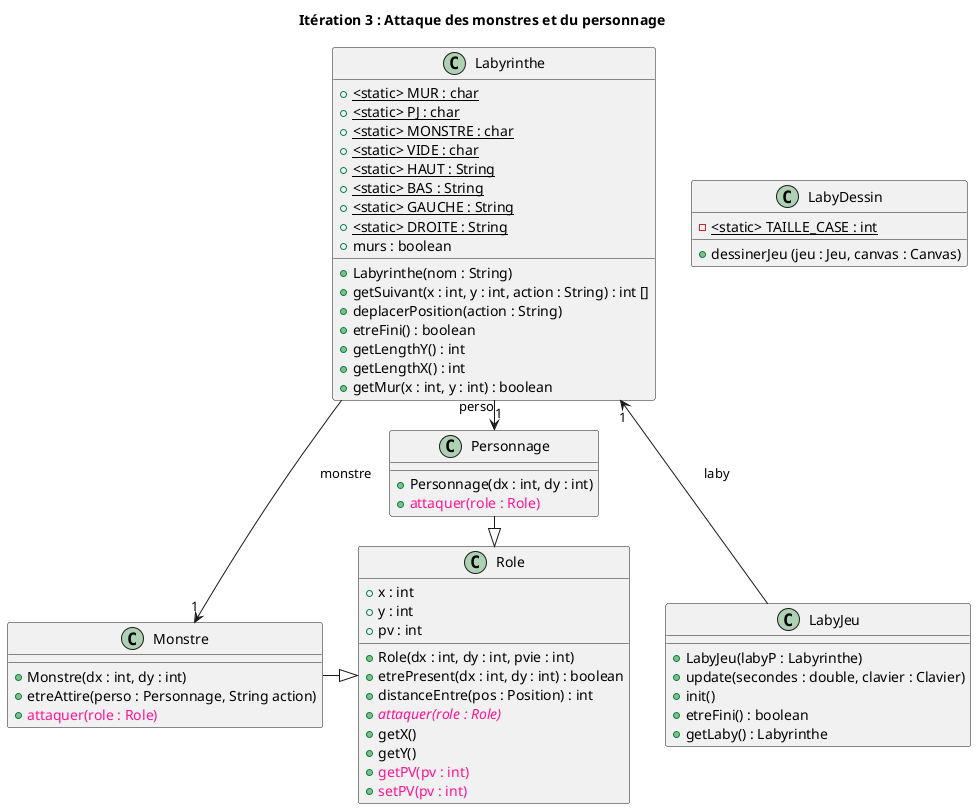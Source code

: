 @startuml
title Itération 3 : Attaque des monstres et du personnage

class Labyrinthe {
    + <static> MUR : char {static}
    + <static> PJ : char {static}
    + <static> MONSTRE : char {static}
    + <static> VIDE : char {static}
    + <static> HAUT : String {static}
    + <static> BAS : String {static}
    + <static> GAUCHE : String {static}
    + <static> DROITE : String {static}
    + murs : boolean

    + Labyrinthe(nom : String)
    + getSuivant(x : int, y : int, action : String) : int []
    + deplacerPosition(action : String)
    + etreFini() : boolean
    + getLengthY() : int
    + getLengthX() : int
    + getMur(x : int, y : int) : boolean
}

class LabyJeu {
    + LabyJeu(labyP : Labyrinthe)
    + update(secondes : double, clavier : Clavier)
    + init()
    + etreFini() : boolean
    + getLaby() : Labyrinthe
}

class LabyDessin {
    - <static> TAILLE_CASE : int {static}
    + dessinerJeu (jeu : Jeu, canvas : Canvas)
}

class Role {
    + x : int
    + y : int
    + pv : int

    + Role(dx : int, dy : int, pvie : int)
    + etrePresent(dx : int, dy : int) : boolean
    + distanceEntre(pos : Position) : int
    {abstract} + <color:deeppink>attaquer(role : Role)</color>
    + getX()
    + getY()
    + <color:deeppink>getPV(pv : int)</color>
    + <color:deeppink>setPV(pv : int)</color>
}

class Personnage {
    + Personnage(dx : int, dy : int)
    + <color:deeppink>attaquer(role : Role)</color>
}

class Monstre {
    + Monstre(dx : int, dy : int)
    + etreAttire(perso : Personnage, String action)
    + <color:deeppink>attaquer(role : Role)</color>
}

Labyrinthe --> Monstre : monstre "1"
Labyrinthe -> Personnage : perso "1"
Labyrinthe "1" <-- LabyJeu : laby

Monstre -|> Role
Personnage -|> Role

@enduml